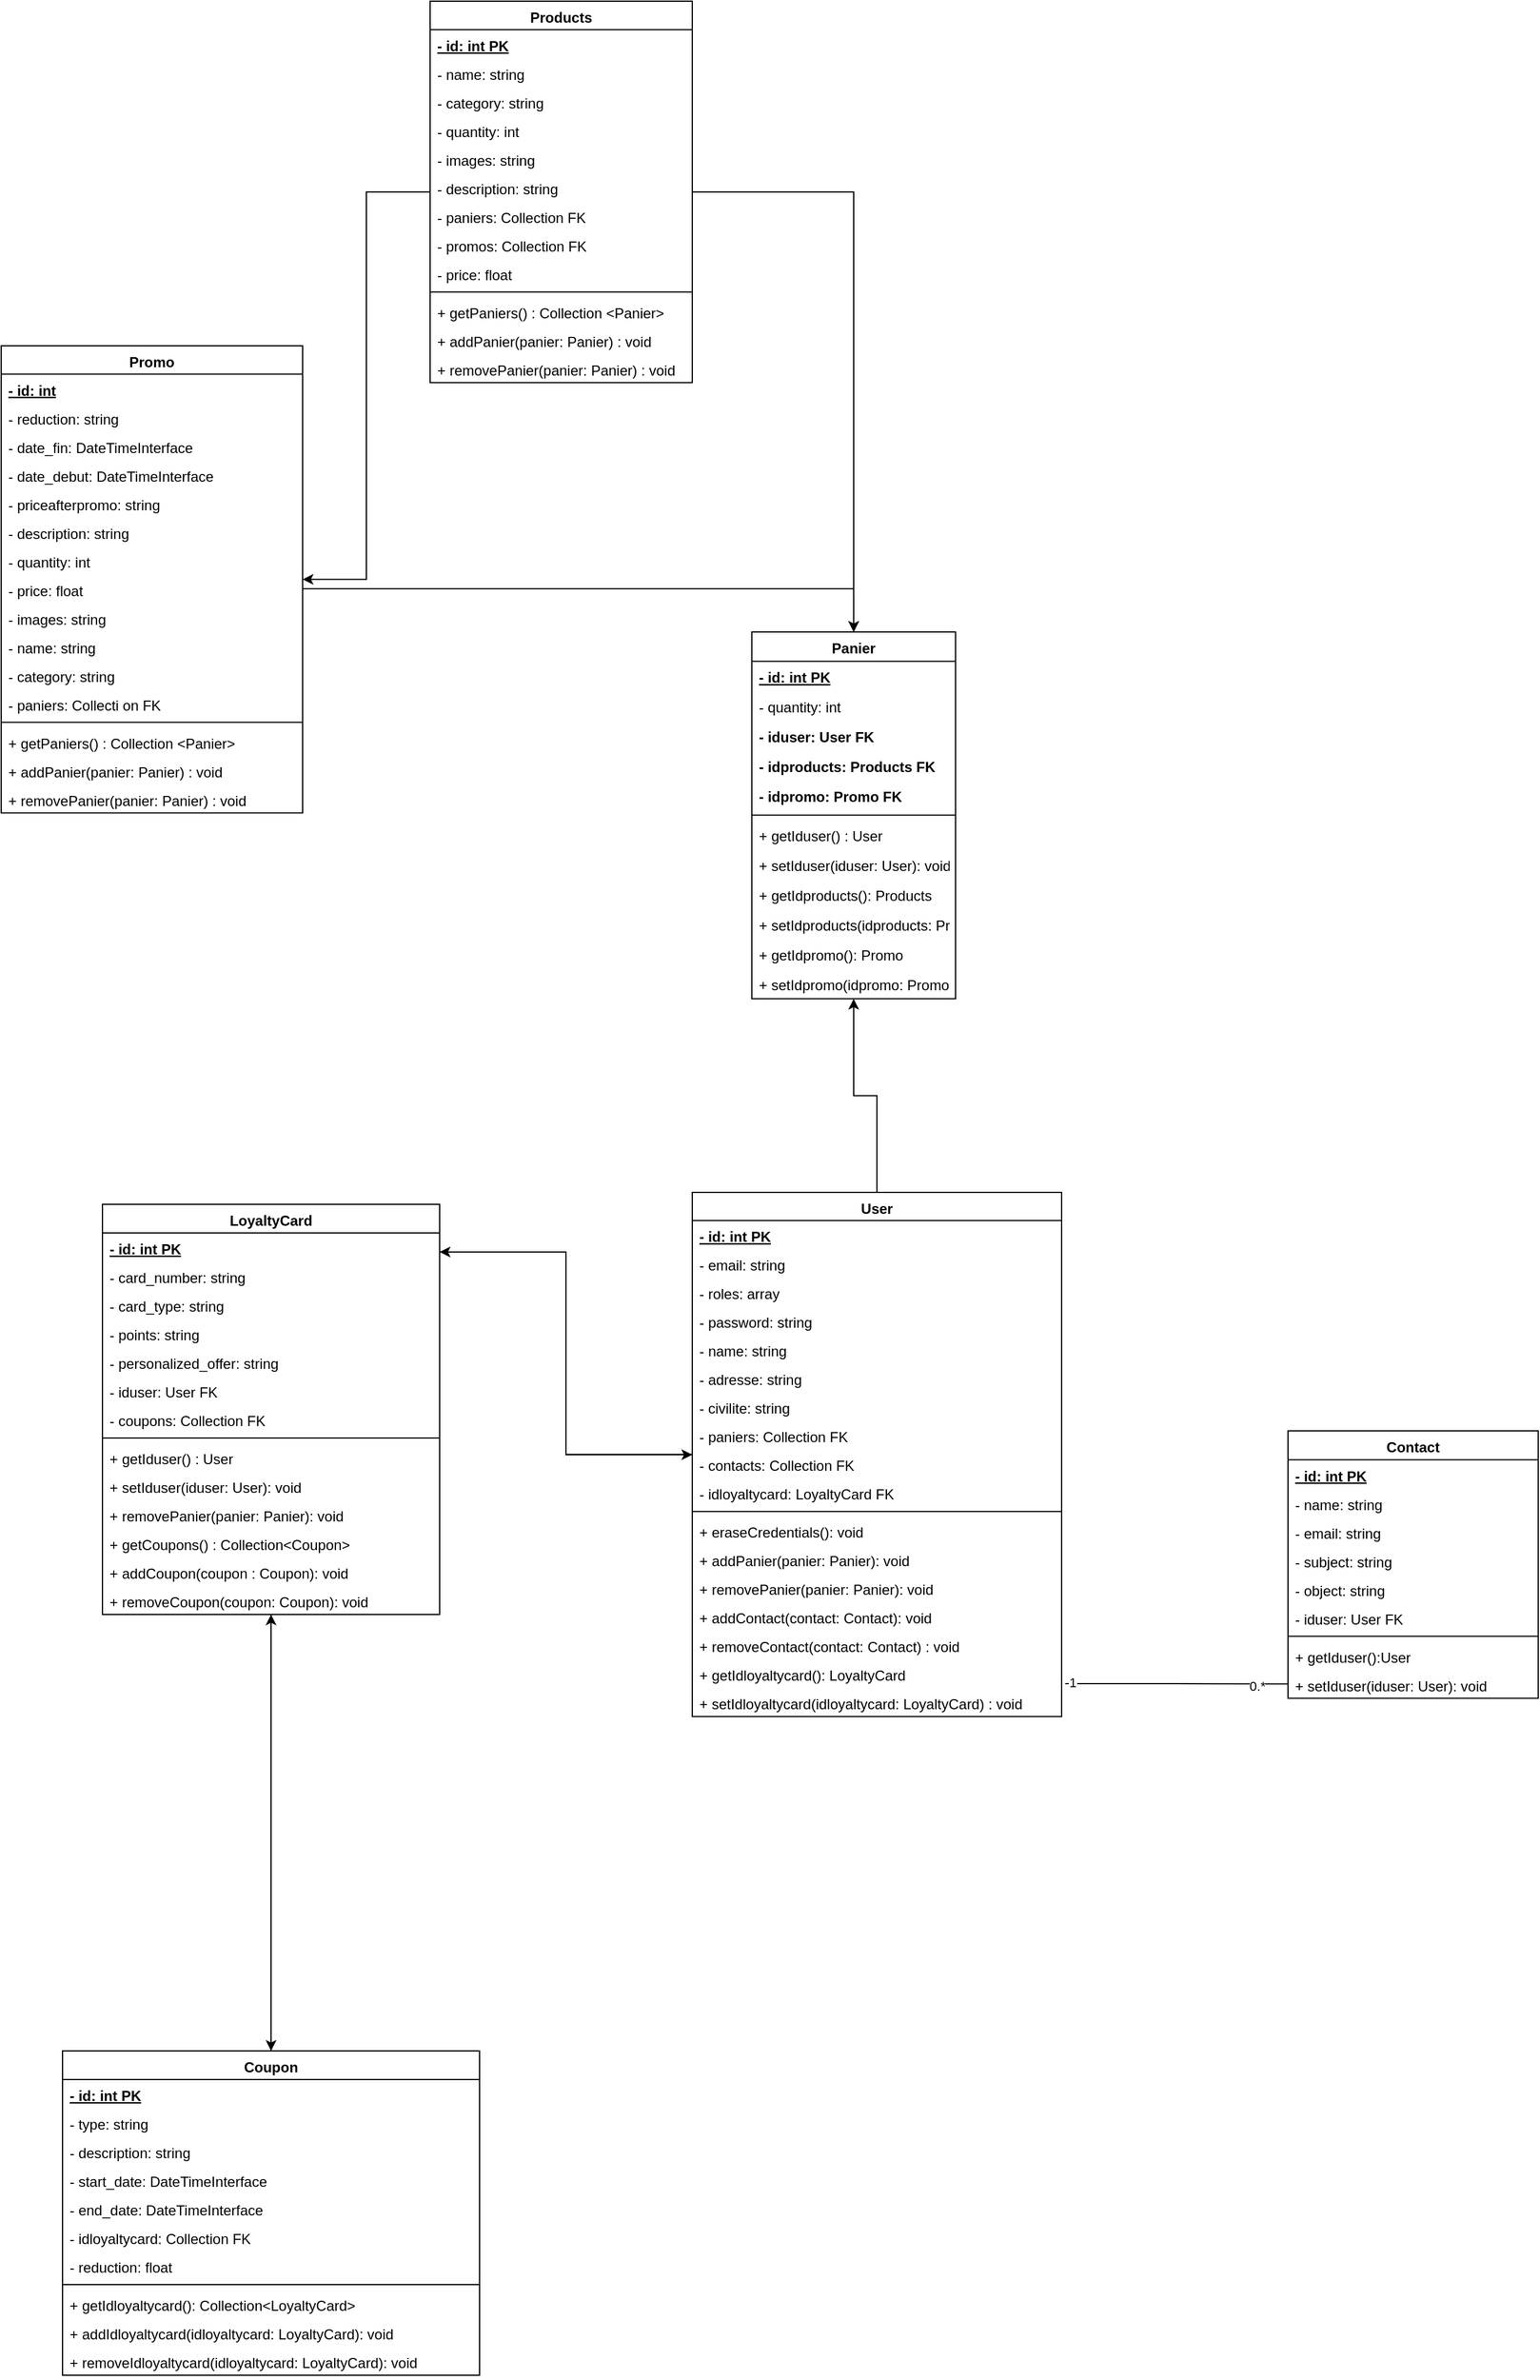 <mxfile version="24.2.5" type="device">
  <diagram name="Page-1" id="Z8orhRkLqQDL-UpB7b5L">
    <mxGraphModel dx="-307" dy="1102" grid="1" gridSize="10" guides="1" tooltips="1" connect="1" arrows="1" fold="1" page="1" pageScale="1" pageWidth="827" pageHeight="1169" math="0" shadow="0">
      <root>
        <mxCell id="0" />
        <mxCell id="1" parent="0" />
        <mxCell id="rzybz_MpaNNf8O2ourKi-467" value="Promo" style="swimlane;fontStyle=1;align=center;verticalAlign=top;childLayout=stackLayout;horizontal=1;startSize=23.75;horizontalStack=0;resizeParent=1;resizeParentMax=0;resizeLast=0;collapsible=0;marginBottom=0;" parent="1" vertex="1">
          <mxGeometry x="1170" y="490" width="253" height="391.75" as="geometry" />
        </mxCell>
        <mxCell id="rzybz_MpaNNf8O2ourKi-468" value="- id: int" style="text;strokeColor=none;fillColor=none;align=left;verticalAlign=top;spacingLeft=4;spacingRight=4;overflow=hidden;rotatable=0;points=[[0,0.5],[1,0.5]];portConstraint=eastwest;fontStyle=5" parent="rzybz_MpaNNf8O2ourKi-467" vertex="1">
          <mxGeometry y="23.75" width="253" height="24" as="geometry" />
        </mxCell>
        <mxCell id="rzybz_MpaNNf8O2ourKi-469" value="- reduction: string" style="text;strokeColor=none;fillColor=none;align=left;verticalAlign=top;spacingLeft=4;spacingRight=4;overflow=hidden;rotatable=0;points=[[0,0.5],[1,0.5]];portConstraint=eastwest;" parent="rzybz_MpaNNf8O2ourKi-467" vertex="1">
          <mxGeometry y="47.75" width="253" height="24" as="geometry" />
        </mxCell>
        <mxCell id="rzybz_MpaNNf8O2ourKi-470" value="- date_fin: DateTimeInterface" style="text;strokeColor=none;fillColor=none;align=left;verticalAlign=top;spacingLeft=4;spacingRight=4;overflow=hidden;rotatable=0;points=[[0,0.5],[1,0.5]];portConstraint=eastwest;" parent="rzybz_MpaNNf8O2ourKi-467" vertex="1">
          <mxGeometry y="71.75" width="253" height="24" as="geometry" />
        </mxCell>
        <mxCell id="rzybz_MpaNNf8O2ourKi-471" value="- date_debut: DateTimeInterface" style="text;strokeColor=none;fillColor=none;align=left;verticalAlign=top;spacingLeft=4;spacingRight=4;overflow=hidden;rotatable=0;points=[[0,0.5],[1,0.5]];portConstraint=eastwest;" parent="rzybz_MpaNNf8O2ourKi-467" vertex="1">
          <mxGeometry y="95.75" width="253" height="24" as="geometry" />
        </mxCell>
        <mxCell id="rzybz_MpaNNf8O2ourKi-472" value="- priceafterpromo: string" style="text;strokeColor=none;fillColor=none;align=left;verticalAlign=top;spacingLeft=4;spacingRight=4;overflow=hidden;rotatable=0;points=[[0,0.5],[1,0.5]];portConstraint=eastwest;" parent="rzybz_MpaNNf8O2ourKi-467" vertex="1">
          <mxGeometry y="119.75" width="253" height="24" as="geometry" />
        </mxCell>
        <mxCell id="rzybz_MpaNNf8O2ourKi-473" value="- description: string" style="text;strokeColor=none;fillColor=none;align=left;verticalAlign=top;spacingLeft=4;spacingRight=4;overflow=hidden;rotatable=0;points=[[0,0.5],[1,0.5]];portConstraint=eastwest;" parent="rzybz_MpaNNf8O2ourKi-467" vertex="1">
          <mxGeometry y="143.75" width="253" height="24" as="geometry" />
        </mxCell>
        <mxCell id="rzybz_MpaNNf8O2ourKi-474" value="- quantity: int" style="text;strokeColor=none;fillColor=none;align=left;verticalAlign=top;spacingLeft=4;spacingRight=4;overflow=hidden;rotatable=0;points=[[0,0.5],[1,0.5]];portConstraint=eastwest;" parent="rzybz_MpaNNf8O2ourKi-467" vertex="1">
          <mxGeometry y="167.75" width="253" height="24" as="geometry" />
        </mxCell>
        <mxCell id="rzybz_MpaNNf8O2ourKi-475" value="- price: float" style="text;strokeColor=none;fillColor=none;align=left;verticalAlign=top;spacingLeft=4;spacingRight=4;overflow=hidden;rotatable=0;points=[[0,0.5],[1,0.5]];portConstraint=eastwest;" parent="rzybz_MpaNNf8O2ourKi-467" vertex="1">
          <mxGeometry y="191.75" width="253" height="24" as="geometry" />
        </mxCell>
        <mxCell id="rzybz_MpaNNf8O2ourKi-476" value="- images: string" style="text;strokeColor=none;fillColor=none;align=left;verticalAlign=top;spacingLeft=4;spacingRight=4;overflow=hidden;rotatable=0;points=[[0,0.5],[1,0.5]];portConstraint=eastwest;" parent="rzybz_MpaNNf8O2ourKi-467" vertex="1">
          <mxGeometry y="215.75" width="253" height="24" as="geometry" />
        </mxCell>
        <mxCell id="rzybz_MpaNNf8O2ourKi-477" value="- name: string" style="text;strokeColor=none;fillColor=none;align=left;verticalAlign=top;spacingLeft=4;spacingRight=4;overflow=hidden;rotatable=0;points=[[0,0.5],[1,0.5]];portConstraint=eastwest;" parent="rzybz_MpaNNf8O2ourKi-467" vertex="1">
          <mxGeometry y="239.75" width="253" height="24" as="geometry" />
        </mxCell>
        <mxCell id="rzybz_MpaNNf8O2ourKi-478" value="- category: string" style="text;strokeColor=none;fillColor=none;align=left;verticalAlign=top;spacingLeft=4;spacingRight=4;overflow=hidden;rotatable=0;points=[[0,0.5],[1,0.5]];portConstraint=eastwest;" parent="rzybz_MpaNNf8O2ourKi-467" vertex="1">
          <mxGeometry y="263.75" width="253" height="24" as="geometry" />
        </mxCell>
        <mxCell id="rzybz_MpaNNf8O2ourKi-479" value="- paniers: Collecti on FK" style="text;strokeColor=none;fillColor=none;align=left;verticalAlign=top;spacingLeft=4;spacingRight=4;overflow=hidden;rotatable=0;points=[[0,0.5],[1,0.5]];portConstraint=eastwest;fontStyle=0" parent="rzybz_MpaNNf8O2ourKi-467" vertex="1">
          <mxGeometry y="287.75" width="253" height="24" as="geometry" />
        </mxCell>
        <mxCell id="rzybz_MpaNNf8O2ourKi-480" style="line;strokeWidth=1;fillColor=none;align=left;verticalAlign=middle;spacingTop=-1;spacingLeft=3;spacingRight=3;rotatable=0;labelPosition=right;points=[];portConstraint=eastwest;strokeColor=inherit;" parent="rzybz_MpaNNf8O2ourKi-467" vertex="1">
          <mxGeometry y="311.75" width="253" height="8" as="geometry" />
        </mxCell>
        <mxCell id="rzybz_MpaNNf8O2ourKi-481" value="+ getPaniers() : Collection &lt;Panier&gt;" style="text;strokeColor=none;fillColor=none;align=left;verticalAlign=top;spacingLeft=4;spacingRight=4;overflow=hidden;rotatable=0;points=[[0,0.5],[1,0.5]];portConstraint=eastwest;" parent="rzybz_MpaNNf8O2ourKi-467" vertex="1">
          <mxGeometry y="319.75" width="253" height="24" as="geometry" />
        </mxCell>
        <mxCell id="rzybz_MpaNNf8O2ourKi-482" value="+ addPanier(panier: Panier) : void" style="text;strokeColor=none;fillColor=none;align=left;verticalAlign=top;spacingLeft=4;spacingRight=4;overflow=hidden;rotatable=0;points=[[0,0.5],[1,0.5]];portConstraint=eastwest;" parent="rzybz_MpaNNf8O2ourKi-467" vertex="1">
          <mxGeometry y="343.75" width="253" height="24" as="geometry" />
        </mxCell>
        <mxCell id="rzybz_MpaNNf8O2ourKi-483" value="+ removePanier(panier: Panier) : void" style="text;strokeColor=none;fillColor=none;align=left;verticalAlign=top;spacingLeft=4;spacingRight=4;overflow=hidden;rotatable=0;points=[[0,0.5],[1,0.5]];portConstraint=eastwest;" parent="rzybz_MpaNNf8O2ourKi-467" vertex="1">
          <mxGeometry y="367.75" width="253" height="24" as="geometry" />
        </mxCell>
        <mxCell id="jGGeypnT6y2oIHWENM0h-1" style="edgeStyle=orthogonalEdgeStyle;rounded=0;orthogonalLoop=1;jettySize=auto;html=1;" edge="1" parent="1" source="rzybz_MpaNNf8O2ourKi-495" target="rzybz_MpaNNf8O2ourKi-467">
          <mxGeometry relative="1" as="geometry" />
        </mxCell>
        <mxCell id="jGGeypnT6y2oIHWENM0h-4" style="edgeStyle=orthogonalEdgeStyle;rounded=0;orthogonalLoop=1;jettySize=auto;html=1;entryX=0.5;entryY=0;entryDx=0;entryDy=0;" edge="1" parent="1" source="rzybz_MpaNNf8O2ourKi-495" target="rzybz_MpaNNf8O2ourKi-519">
          <mxGeometry relative="1" as="geometry" />
        </mxCell>
        <mxCell id="rzybz_MpaNNf8O2ourKi-495" value="Products" style="swimlane;fontStyle=1;align=center;verticalAlign=top;childLayout=stackLayout;horizontal=1;startSize=23.924;horizontalStack=0;resizeParent=1;resizeParentMax=0;resizeLast=0;collapsible=0;marginBottom=0;" parent="1" vertex="1">
          <mxGeometry x="1530" y="201" width="220" height="319.924" as="geometry" />
        </mxCell>
        <mxCell id="rzybz_MpaNNf8O2ourKi-496" value="- id: int PK" style="text;strokeColor=none;fillColor=none;align=left;verticalAlign=top;spacingLeft=4;spacingRight=4;overflow=hidden;rotatable=0;points=[[0,0.5],[1,0.5]];portConstraint=eastwest;fontStyle=5" parent="rzybz_MpaNNf8O2ourKi-495" vertex="1">
          <mxGeometry y="23.924" width="220" height="24" as="geometry" />
        </mxCell>
        <mxCell id="rzybz_MpaNNf8O2ourKi-497" value="- name: string" style="text;strokeColor=none;fillColor=none;align=left;verticalAlign=top;spacingLeft=4;spacingRight=4;overflow=hidden;rotatable=0;points=[[0,0.5],[1,0.5]];portConstraint=eastwest;" parent="rzybz_MpaNNf8O2ourKi-495" vertex="1">
          <mxGeometry y="47.924" width="220" height="24" as="geometry" />
        </mxCell>
        <mxCell id="rzybz_MpaNNf8O2ourKi-498" value="- category: string" style="text;strokeColor=none;fillColor=none;align=left;verticalAlign=top;spacingLeft=4;spacingRight=4;overflow=hidden;rotatable=0;points=[[0,0.5],[1,0.5]];portConstraint=eastwest;" parent="rzybz_MpaNNf8O2ourKi-495" vertex="1">
          <mxGeometry y="71.924" width="220" height="24" as="geometry" />
        </mxCell>
        <mxCell id="rzybz_MpaNNf8O2ourKi-499" value="- quantity: int" style="text;strokeColor=none;fillColor=none;align=left;verticalAlign=top;spacingLeft=4;spacingRight=4;overflow=hidden;rotatable=0;points=[[0,0.5],[1,0.5]];portConstraint=eastwest;" parent="rzybz_MpaNNf8O2ourKi-495" vertex="1">
          <mxGeometry y="95.924" width="220" height="24" as="geometry" />
        </mxCell>
        <mxCell id="rzybz_MpaNNf8O2ourKi-500" value="- images: string" style="text;strokeColor=none;fillColor=none;align=left;verticalAlign=top;spacingLeft=4;spacingRight=4;overflow=hidden;rotatable=0;points=[[0,0.5],[1,0.5]];portConstraint=eastwest;" parent="rzybz_MpaNNf8O2ourKi-495" vertex="1">
          <mxGeometry y="119.924" width="220" height="24" as="geometry" />
        </mxCell>
        <mxCell id="rzybz_MpaNNf8O2ourKi-501" value="- description: string" style="text;strokeColor=none;fillColor=none;align=left;verticalAlign=top;spacingLeft=4;spacingRight=4;overflow=hidden;rotatable=0;points=[[0,0.5],[1,0.5]];portConstraint=eastwest;" parent="rzybz_MpaNNf8O2ourKi-495" vertex="1">
          <mxGeometry y="143.924" width="220" height="24" as="geometry" />
        </mxCell>
        <mxCell id="rzybz_MpaNNf8O2ourKi-502" value="- paniers: Collection FK" style="text;strokeColor=none;fillColor=none;align=left;verticalAlign=top;spacingLeft=4;spacingRight=4;overflow=hidden;rotatable=0;points=[[0,0.5],[1,0.5]];portConstraint=eastwest;" parent="rzybz_MpaNNf8O2ourKi-495" vertex="1">
          <mxGeometry y="167.924" width="220" height="24" as="geometry" />
        </mxCell>
        <mxCell id="rzybz_MpaNNf8O2ourKi-503" value="- promos: Collection FK" style="text;strokeColor=none;fillColor=none;align=left;verticalAlign=top;spacingLeft=4;spacingRight=4;overflow=hidden;rotatable=0;points=[[0,0.5],[1,0.5]];portConstraint=eastwest;" parent="rzybz_MpaNNf8O2ourKi-495" vertex="1">
          <mxGeometry y="191.924" width="220" height="24" as="geometry" />
        </mxCell>
        <mxCell id="rzybz_MpaNNf8O2ourKi-504" value="- price: float" style="text;strokeColor=none;fillColor=none;align=left;verticalAlign=top;spacingLeft=4;spacingRight=4;overflow=hidden;rotatable=0;points=[[0,0.5],[1,0.5]];portConstraint=eastwest;" parent="rzybz_MpaNNf8O2ourKi-495" vertex="1">
          <mxGeometry y="215.924" width="220" height="24" as="geometry" />
        </mxCell>
        <mxCell id="rzybz_MpaNNf8O2ourKi-505" style="line;strokeWidth=1;fillColor=none;align=left;verticalAlign=middle;spacingTop=-1;spacingLeft=3;spacingRight=3;rotatable=0;labelPosition=right;points=[];portConstraint=eastwest;strokeColor=inherit;" parent="rzybz_MpaNNf8O2ourKi-495" vertex="1">
          <mxGeometry y="239.924" width="220" height="8" as="geometry" />
        </mxCell>
        <mxCell id="rzybz_MpaNNf8O2ourKi-515" value="+ getPaniers() : Collection &lt;Panier&gt;" style="text;strokeColor=none;fillColor=none;align=left;verticalAlign=top;spacingLeft=4;spacingRight=4;overflow=hidden;rotatable=0;points=[[0,0.5],[1,0.5]];portConstraint=eastwest;" parent="rzybz_MpaNNf8O2ourKi-495" vertex="1">
          <mxGeometry y="247.924" width="220" height="24" as="geometry" />
        </mxCell>
        <mxCell id="rzybz_MpaNNf8O2ourKi-516" value="+ addPanier(panier: Panier) : void" style="text;strokeColor=none;fillColor=none;align=left;verticalAlign=top;spacingLeft=4;spacingRight=4;overflow=hidden;rotatable=0;points=[[0,0.5],[1,0.5]];portConstraint=eastwest;" parent="rzybz_MpaNNf8O2ourKi-495" vertex="1">
          <mxGeometry y="271.924" width="220" height="24" as="geometry" />
        </mxCell>
        <mxCell id="rzybz_MpaNNf8O2ourKi-517" value="+ removePanier(panier: Panier) : void" style="text;strokeColor=none;fillColor=none;align=left;verticalAlign=top;spacingLeft=4;spacingRight=4;overflow=hidden;rotatable=0;points=[[0,0.5],[1,0.5]];portConstraint=eastwest;" parent="rzybz_MpaNNf8O2ourKi-495" vertex="1">
          <mxGeometry y="295.924" width="220" height="24" as="geometry" />
        </mxCell>
        <mxCell id="rzybz_MpaNNf8O2ourKi-519" value="Panier" style="swimlane;fontStyle=1;align=center;verticalAlign=top;childLayout=stackLayout;horizontal=1;startSize=24.679;horizontalStack=0;resizeParent=1;resizeParentMax=0;resizeLast=0;collapsible=0;marginBottom=0;" parent="1" vertex="1">
          <mxGeometry x="1800" y="730" width="171" height="307.679" as="geometry" />
        </mxCell>
        <mxCell id="rzybz_MpaNNf8O2ourKi-520" value="- id: int PK" style="text;strokeColor=none;fillColor=none;align=left;verticalAlign=top;spacingLeft=4;spacingRight=4;overflow=hidden;rotatable=0;points=[[0,0.5],[1,0.5]];portConstraint=eastwest;fontStyle=5" parent="rzybz_MpaNNf8O2ourKi-519" vertex="1">
          <mxGeometry y="24.679" width="171" height="25" as="geometry" />
        </mxCell>
        <mxCell id="rzybz_MpaNNf8O2ourKi-521" value="- quantity: int" style="text;strokeColor=none;fillColor=none;align=left;verticalAlign=top;spacingLeft=4;spacingRight=4;overflow=hidden;rotatable=0;points=[[0,0.5],[1,0.5]];portConstraint=eastwest;" parent="rzybz_MpaNNf8O2ourKi-519" vertex="1">
          <mxGeometry y="49.679" width="171" height="25" as="geometry" />
        </mxCell>
        <mxCell id="rzybz_MpaNNf8O2ourKi-522" value="- iduser: User FK" style="text;strokeColor=none;fillColor=none;align=left;verticalAlign=top;spacingLeft=4;spacingRight=4;overflow=hidden;rotatable=0;points=[[0,0.5],[1,0.5]];portConstraint=eastwest;fontStyle=1" parent="rzybz_MpaNNf8O2ourKi-519" vertex="1">
          <mxGeometry y="74.679" width="171" height="25" as="geometry" />
        </mxCell>
        <mxCell id="rzybz_MpaNNf8O2ourKi-523" value="- idproducts: Products FK" style="text;strokeColor=none;fillColor=none;align=left;verticalAlign=top;spacingLeft=4;spacingRight=4;overflow=hidden;rotatable=0;points=[[0,0.5],[1,0.5]];portConstraint=eastwest;fontStyle=1" parent="rzybz_MpaNNf8O2ourKi-519" vertex="1">
          <mxGeometry y="99.679" width="171" height="25" as="geometry" />
        </mxCell>
        <mxCell id="rzybz_MpaNNf8O2ourKi-524" value="- idpromo: Promo FK" style="text;strokeColor=none;fillColor=none;align=left;verticalAlign=top;spacingLeft=4;spacingRight=4;overflow=hidden;rotatable=0;points=[[0,0.5],[1,0.5]];portConstraint=eastwest;fontStyle=1" parent="rzybz_MpaNNf8O2ourKi-519" vertex="1">
          <mxGeometry y="124.679" width="171" height="25" as="geometry" />
        </mxCell>
        <mxCell id="rzybz_MpaNNf8O2ourKi-525" style="line;strokeWidth=1;fillColor=none;align=left;verticalAlign=middle;spacingTop=-1;spacingLeft=3;spacingRight=3;rotatable=0;labelPosition=right;points=[];portConstraint=eastwest;strokeColor=inherit;" parent="rzybz_MpaNNf8O2ourKi-519" vertex="1">
          <mxGeometry y="149.679" width="171" height="8" as="geometry" />
        </mxCell>
        <mxCell id="rzybz_MpaNNf8O2ourKi-526" value="+ getIduser() : User" style="text;strokeColor=none;fillColor=none;align=left;verticalAlign=top;spacingLeft=4;spacingRight=4;overflow=hidden;rotatable=0;points=[[0,0.5],[1,0.5]];portConstraint=eastwest;" parent="rzybz_MpaNNf8O2ourKi-519" vertex="1">
          <mxGeometry y="157.679" width="171" height="25" as="geometry" />
        </mxCell>
        <mxCell id="rzybz_MpaNNf8O2ourKi-527" value="+ setIduser(iduser: User): void" style="text;strokeColor=none;fillColor=none;align=left;verticalAlign=top;spacingLeft=4;spacingRight=4;overflow=hidden;rotatable=0;points=[[0,0.5],[1,0.5]];portConstraint=eastwest;" parent="rzybz_MpaNNf8O2ourKi-519" vertex="1">
          <mxGeometry y="182.679" width="171" height="25" as="geometry" />
        </mxCell>
        <mxCell id="rzybz_MpaNNf8O2ourKi-528" value="+ getIdproducts(): Products" style="text;strokeColor=none;fillColor=none;align=left;verticalAlign=top;spacingLeft=4;spacingRight=4;overflow=hidden;rotatable=0;points=[[0,0.5],[1,0.5]];portConstraint=eastwest;" parent="rzybz_MpaNNf8O2ourKi-519" vertex="1">
          <mxGeometry y="207.679" width="171" height="25" as="geometry" />
        </mxCell>
        <mxCell id="rzybz_MpaNNf8O2ourKi-529" value="+ setIdproducts(idproducts: Products): void" style="text;strokeColor=none;fillColor=none;align=left;verticalAlign=top;spacingLeft=4;spacingRight=4;overflow=hidden;rotatable=0;points=[[0,0.5],[1,0.5]];portConstraint=eastwest;" parent="rzybz_MpaNNf8O2ourKi-519" vertex="1">
          <mxGeometry y="232.679" width="171" height="25" as="geometry" />
        </mxCell>
        <mxCell id="rzybz_MpaNNf8O2ourKi-530" value="+ getIdpromo(): Promo" style="text;strokeColor=none;fillColor=none;align=left;verticalAlign=top;spacingLeft=4;spacingRight=4;overflow=hidden;rotatable=0;points=[[0,0.5],[1,0.5]];portConstraint=eastwest;" parent="rzybz_MpaNNf8O2ourKi-519" vertex="1">
          <mxGeometry y="257.679" width="171" height="25" as="geometry" />
        </mxCell>
        <mxCell id="rzybz_MpaNNf8O2ourKi-531" value="+ setIdpromo(idpromo: Promo): void" style="text;strokeColor=none;fillColor=none;align=left;verticalAlign=top;spacingLeft=4;spacingRight=4;overflow=hidden;rotatable=0;points=[[0,0.5],[1,0.5]];portConstraint=eastwest;" parent="rzybz_MpaNNf8O2ourKi-519" vertex="1">
          <mxGeometry y="282.679" width="171" height="25" as="geometry" />
        </mxCell>
        <mxCell id="rzybz_MpaNNf8O2ourKi-1507" style="edgeStyle=orthogonalEdgeStyle;rounded=0;orthogonalLoop=1;jettySize=auto;html=1;exitX=1.01;exitY=0.851;exitDx=0;exitDy=0;exitPerimeter=0;endArrow=none;endFill=0;" parent="1" source="rzybz_MpaNNf8O2ourKi-551" target="rzybz_MpaNNf8O2ourKi-623" edge="1">
          <mxGeometry relative="1" as="geometry" />
        </mxCell>
        <mxCell id="rzybz_MpaNNf8O2ourKi-1513" value="0.*" style="edgeLabel;html=1;align=center;verticalAlign=middle;resizable=0;points=[];" parent="rzybz_MpaNNf8O2ourKi-1507" vertex="1" connectable="0">
          <mxGeometry x="0.918" y="-1" relative="1" as="geometry">
            <mxPoint x="-19" as="offset" />
          </mxGeometry>
        </mxCell>
        <mxCell id="rzybz_MpaNNf8O2ourKi-1514" value="&lt;div&gt;1&lt;/div&gt;" style="edgeLabel;html=1;align=center;verticalAlign=middle;resizable=0;points=[];" parent="rzybz_MpaNNf8O2ourKi-1507" vertex="1" connectable="0">
          <mxGeometry x="-0.934" y="1" relative="1" as="geometry">
            <mxPoint as="offset" />
          </mxGeometry>
        </mxCell>
        <mxCell id="jGGeypnT6y2oIHWENM0h-5" style="edgeStyle=orthogonalEdgeStyle;rounded=0;orthogonalLoop=1;jettySize=auto;html=1;" edge="1" parent="1" source="rzybz_MpaNNf8O2ourKi-534" target="rzybz_MpaNNf8O2ourKi-519">
          <mxGeometry relative="1" as="geometry" />
        </mxCell>
        <mxCell id="jGGeypnT6y2oIHWENM0h-9" style="edgeStyle=orthogonalEdgeStyle;rounded=0;orthogonalLoop=1;jettySize=auto;html=1;" edge="1" parent="1" source="rzybz_MpaNNf8O2ourKi-534" target="rzybz_MpaNNf8O2ourKi-568">
          <mxGeometry relative="1" as="geometry">
            <Array as="points">
              <mxPoint x="1644" y="1420" />
              <mxPoint x="1644" y="1250" />
            </Array>
          </mxGeometry>
        </mxCell>
        <mxCell id="rzybz_MpaNNf8O2ourKi-534" value="User" style="swimlane;fontStyle=1;align=center;verticalAlign=top;childLayout=stackLayout;horizontal=1;startSize=23.568;horizontalStack=0;resizeParent=1;resizeParentMax=0;resizeLast=0;collapsible=0;marginBottom=0;" parent="1" vertex="1">
          <mxGeometry x="1750" y="1200" width="310" height="439.568" as="geometry" />
        </mxCell>
        <mxCell id="rzybz_MpaNNf8O2ourKi-535" value="- id: int PK" style="text;strokeColor=none;fillColor=none;align=left;verticalAlign=top;spacingLeft=4;spacingRight=4;overflow=hidden;rotatable=0;points=[[0,0.5],[1,0.5]];portConstraint=eastwest;fontStyle=5" parent="rzybz_MpaNNf8O2ourKi-534" vertex="1">
          <mxGeometry y="23.568" width="310" height="24" as="geometry" />
        </mxCell>
        <mxCell id="rzybz_MpaNNf8O2ourKi-536" value="- email: string" style="text;strokeColor=none;fillColor=none;align=left;verticalAlign=top;spacingLeft=4;spacingRight=4;overflow=hidden;rotatable=0;points=[[0,0.5],[1,0.5]];portConstraint=eastwest;" parent="rzybz_MpaNNf8O2ourKi-534" vertex="1">
          <mxGeometry y="47.568" width="310" height="24" as="geometry" />
        </mxCell>
        <mxCell id="rzybz_MpaNNf8O2ourKi-537" value="- roles: array" style="text;strokeColor=none;fillColor=none;align=left;verticalAlign=top;spacingLeft=4;spacingRight=4;overflow=hidden;rotatable=0;points=[[0,0.5],[1,0.5]];portConstraint=eastwest;" parent="rzybz_MpaNNf8O2ourKi-534" vertex="1">
          <mxGeometry y="71.568" width="310" height="24" as="geometry" />
        </mxCell>
        <mxCell id="rzybz_MpaNNf8O2ourKi-538" value="- password: string" style="text;strokeColor=none;fillColor=none;align=left;verticalAlign=top;spacingLeft=4;spacingRight=4;overflow=hidden;rotatable=0;points=[[0,0.5],[1,0.5]];portConstraint=eastwest;" parent="rzybz_MpaNNf8O2ourKi-534" vertex="1">
          <mxGeometry y="95.568" width="310" height="24" as="geometry" />
        </mxCell>
        <mxCell id="rzybz_MpaNNf8O2ourKi-539" value="- name: string" style="text;strokeColor=none;fillColor=none;align=left;verticalAlign=top;spacingLeft=4;spacingRight=4;overflow=hidden;rotatable=0;points=[[0,0.5],[1,0.5]];portConstraint=eastwest;" parent="rzybz_MpaNNf8O2ourKi-534" vertex="1">
          <mxGeometry y="119.568" width="310" height="24" as="geometry" />
        </mxCell>
        <mxCell id="rzybz_MpaNNf8O2ourKi-540" value="- adresse: string" style="text;strokeColor=none;fillColor=none;align=left;verticalAlign=top;spacingLeft=4;spacingRight=4;overflow=hidden;rotatable=0;points=[[0,0.5],[1,0.5]];portConstraint=eastwest;" parent="rzybz_MpaNNf8O2ourKi-534" vertex="1">
          <mxGeometry y="143.568" width="310" height="24" as="geometry" />
        </mxCell>
        <mxCell id="rzybz_MpaNNf8O2ourKi-541" value="- civilite: string" style="text;strokeColor=none;fillColor=none;align=left;verticalAlign=top;spacingLeft=4;spacingRight=4;overflow=hidden;rotatable=0;points=[[0,0.5],[1,0.5]];portConstraint=eastwest;" parent="rzybz_MpaNNf8O2ourKi-534" vertex="1">
          <mxGeometry y="167.568" width="310" height="24" as="geometry" />
        </mxCell>
        <mxCell id="rzybz_MpaNNf8O2ourKi-542" value="- paniers: Collection FK" style="text;strokeColor=none;fillColor=none;align=left;verticalAlign=top;spacingLeft=4;spacingRight=4;overflow=hidden;rotatable=0;points=[[0,0.5],[1,0.5]];portConstraint=eastwest;" parent="rzybz_MpaNNf8O2ourKi-534" vertex="1">
          <mxGeometry y="191.568" width="310" height="24" as="geometry" />
        </mxCell>
        <mxCell id="rzybz_MpaNNf8O2ourKi-543" value="- contacts: Collection FK" style="text;strokeColor=none;fillColor=none;align=left;verticalAlign=top;spacingLeft=4;spacingRight=4;overflow=hidden;rotatable=0;points=[[0,0.5],[1,0.5]];portConstraint=eastwest;" parent="rzybz_MpaNNf8O2ourKi-534" vertex="1">
          <mxGeometry y="215.568" width="310" height="24" as="geometry" />
        </mxCell>
        <mxCell id="rzybz_MpaNNf8O2ourKi-544" value="- idloyaltycard: LoyaltyCard FK" style="text;strokeColor=none;fillColor=none;align=left;verticalAlign=top;spacingLeft=4;spacingRight=4;overflow=hidden;rotatable=0;points=[[0,0.5],[1,0.5]];portConstraint=eastwest;" parent="rzybz_MpaNNf8O2ourKi-534" vertex="1">
          <mxGeometry y="239.568" width="310" height="24" as="geometry" />
        </mxCell>
        <mxCell id="rzybz_MpaNNf8O2ourKi-545" style="line;strokeWidth=1;fillColor=none;align=left;verticalAlign=middle;spacingTop=-1;spacingLeft=3;spacingRight=3;rotatable=0;labelPosition=right;points=[];portConstraint=eastwest;strokeColor=inherit;" parent="rzybz_MpaNNf8O2ourKi-534" vertex="1">
          <mxGeometry y="263.568" width="310" height="8" as="geometry" />
        </mxCell>
        <mxCell id="rzybz_MpaNNf8O2ourKi-546" value="+ eraseCredentials(): void" style="text;strokeColor=none;fillColor=none;align=left;verticalAlign=top;spacingLeft=4;spacingRight=4;overflow=hidden;rotatable=0;points=[[0,0.5],[1,0.5]];portConstraint=eastwest;" parent="rzybz_MpaNNf8O2ourKi-534" vertex="1">
          <mxGeometry y="271.568" width="310" height="24" as="geometry" />
        </mxCell>
        <mxCell id="rzybz_MpaNNf8O2ourKi-547" value="+ addPanier(panier: Panier): void" style="text;strokeColor=none;fillColor=none;align=left;verticalAlign=top;spacingLeft=4;spacingRight=4;overflow=hidden;rotatable=0;points=[[0,0.5],[1,0.5]];portConstraint=eastwest;" parent="rzybz_MpaNNf8O2ourKi-534" vertex="1">
          <mxGeometry y="295.568" width="310" height="24" as="geometry" />
        </mxCell>
        <mxCell id="rzybz_MpaNNf8O2ourKi-548" value="+ removePanier(panier: Panier): void" style="text;strokeColor=none;fillColor=none;align=left;verticalAlign=top;spacingLeft=4;spacingRight=4;overflow=hidden;rotatable=0;points=[[0,0.5],[1,0.5]];portConstraint=eastwest;" parent="rzybz_MpaNNf8O2ourKi-534" vertex="1">
          <mxGeometry y="319.568" width="310" height="24" as="geometry" />
        </mxCell>
        <mxCell id="rzybz_MpaNNf8O2ourKi-549" value="+ addContact(contact: Contact): void" style="text;strokeColor=none;fillColor=none;align=left;verticalAlign=top;spacingLeft=4;spacingRight=4;overflow=hidden;rotatable=0;points=[[0,0.5],[1,0.5]];portConstraint=eastwest;" parent="rzybz_MpaNNf8O2ourKi-534" vertex="1">
          <mxGeometry y="343.568" width="310" height="24" as="geometry" />
        </mxCell>
        <mxCell id="rzybz_MpaNNf8O2ourKi-550" value="+ removeContact(contact: Contact) : void" style="text;strokeColor=none;fillColor=none;align=left;verticalAlign=top;spacingLeft=4;spacingRight=4;overflow=hidden;rotatable=0;points=[[0,0.5],[1,0.5]];portConstraint=eastwest;" parent="rzybz_MpaNNf8O2ourKi-534" vertex="1">
          <mxGeometry y="367.568" width="310" height="24" as="geometry" />
        </mxCell>
        <mxCell id="rzybz_MpaNNf8O2ourKi-551" value="+ getIdloyaltycard(): LoyaltyCard" style="text;strokeColor=none;fillColor=none;align=left;verticalAlign=top;spacingLeft=4;spacingRight=4;overflow=hidden;rotatable=0;points=[[0,0.5],[1,0.5]];portConstraint=eastwest;" parent="rzybz_MpaNNf8O2ourKi-534" vertex="1">
          <mxGeometry y="391.568" width="310" height="24" as="geometry" />
        </mxCell>
        <mxCell id="rzybz_MpaNNf8O2ourKi-552" value="+ setIdloyaltycard(idloyaltycard: LoyaltyCard) : void" style="text;strokeColor=none;fillColor=none;align=left;verticalAlign=top;spacingLeft=4;spacingRight=4;overflow=hidden;rotatable=0;points=[[0,0.5],[1,0.5]];portConstraint=eastwest;" parent="rzybz_MpaNNf8O2ourKi-534" vertex="1">
          <mxGeometry y="415.568" width="310" height="24" as="geometry" />
        </mxCell>
        <mxCell id="jGGeypnT6y2oIHWENM0h-10" style="edgeStyle=orthogonalEdgeStyle;rounded=0;orthogonalLoop=1;jettySize=auto;html=1;entryX=0.5;entryY=0;entryDx=0;entryDy=0;" edge="1" parent="1" source="rzybz_MpaNNf8O2ourKi-568" target="rzybz_MpaNNf8O2ourKi-591">
          <mxGeometry relative="1" as="geometry" />
        </mxCell>
        <mxCell id="rzybz_MpaNNf8O2ourKi-568" value="LoyaltyCard" style="swimlane;fontStyle=1;align=center;verticalAlign=top;childLayout=stackLayout;horizontal=1;startSize=23.977;horizontalStack=0;resizeParent=1;resizeParentMax=0;resizeLast=0;collapsible=0;marginBottom=0;" parent="1" vertex="1">
          <mxGeometry x="1255" y="1210" width="283" height="343.977" as="geometry" />
        </mxCell>
        <mxCell id="rzybz_MpaNNf8O2ourKi-569" value="- id: int PK" style="text;strokeColor=none;fillColor=none;align=left;verticalAlign=top;spacingLeft=4;spacingRight=4;overflow=hidden;rotatable=0;points=[[0,0.5],[1,0.5]];portConstraint=eastwest;fontStyle=5" parent="rzybz_MpaNNf8O2ourKi-568" vertex="1">
          <mxGeometry y="23.977" width="283" height="24" as="geometry" />
        </mxCell>
        <mxCell id="rzybz_MpaNNf8O2ourKi-570" value="- card_number: string" style="text;strokeColor=none;fillColor=none;align=left;verticalAlign=top;spacingLeft=4;spacingRight=4;overflow=hidden;rotatable=0;points=[[0,0.5],[1,0.5]];portConstraint=eastwest;" parent="rzybz_MpaNNf8O2ourKi-568" vertex="1">
          <mxGeometry y="47.977" width="283" height="24" as="geometry" />
        </mxCell>
        <mxCell id="rzybz_MpaNNf8O2ourKi-571" value="- card_type: string" style="text;strokeColor=none;fillColor=none;align=left;verticalAlign=top;spacingLeft=4;spacingRight=4;overflow=hidden;rotatable=0;points=[[0,0.5],[1,0.5]];portConstraint=eastwest;" parent="rzybz_MpaNNf8O2ourKi-568" vertex="1">
          <mxGeometry y="71.977" width="283" height="24" as="geometry" />
        </mxCell>
        <mxCell id="rzybz_MpaNNf8O2ourKi-572" value="- points: string" style="text;strokeColor=none;fillColor=none;align=left;verticalAlign=top;spacingLeft=4;spacingRight=4;overflow=hidden;rotatable=0;points=[[0,0.5],[1,0.5]];portConstraint=eastwest;" parent="rzybz_MpaNNf8O2ourKi-568" vertex="1">
          <mxGeometry y="95.977" width="283" height="24" as="geometry" />
        </mxCell>
        <mxCell id="rzybz_MpaNNf8O2ourKi-573" value="- personalized_offer: string" style="text;strokeColor=none;fillColor=none;align=left;verticalAlign=top;spacingLeft=4;spacingRight=4;overflow=hidden;rotatable=0;points=[[0,0.5],[1,0.5]];portConstraint=eastwest;" parent="rzybz_MpaNNf8O2ourKi-568" vertex="1">
          <mxGeometry y="119.977" width="283" height="24" as="geometry" />
        </mxCell>
        <mxCell id="rzybz_MpaNNf8O2ourKi-574" value="- iduser: User FK" style="text;strokeColor=none;fillColor=none;align=left;verticalAlign=top;spacingLeft=4;spacingRight=4;overflow=hidden;rotatable=0;points=[[0,0.5],[1,0.5]];portConstraint=eastwest;" parent="rzybz_MpaNNf8O2ourKi-568" vertex="1">
          <mxGeometry y="143.977" width="283" height="24" as="geometry" />
        </mxCell>
        <mxCell id="rzybz_MpaNNf8O2ourKi-575" value="- coupons: Collection FK" style="text;strokeColor=none;fillColor=none;align=left;verticalAlign=top;spacingLeft=4;spacingRight=4;overflow=hidden;rotatable=0;points=[[0,0.5],[1,0.5]];portConstraint=eastwest;" parent="rzybz_MpaNNf8O2ourKi-568" vertex="1">
          <mxGeometry y="167.977" width="283" height="24" as="geometry" />
        </mxCell>
        <mxCell id="rzybz_MpaNNf8O2ourKi-576" style="line;strokeWidth=1;fillColor=none;align=left;verticalAlign=middle;spacingTop=-1;spacingLeft=3;spacingRight=3;rotatable=0;labelPosition=right;points=[];portConstraint=eastwest;strokeColor=inherit;" parent="rzybz_MpaNNf8O2ourKi-568" vertex="1">
          <mxGeometry y="191.977" width="283" height="8" as="geometry" />
        </mxCell>
        <mxCell id="rzybz_MpaNNf8O2ourKi-588" value="+ getIduser() : User" style="text;strokeColor=none;fillColor=none;align=left;verticalAlign=top;spacingLeft=4;spacingRight=4;overflow=hidden;rotatable=0;points=[[0,0.5],[1,0.5]];portConstraint=eastwest;" parent="rzybz_MpaNNf8O2ourKi-568" vertex="1">
          <mxGeometry y="199.977" width="283" height="24" as="geometry" />
        </mxCell>
        <mxCell id="rzybz_MpaNNf8O2ourKi-589" value="+ setIduser(iduser: User): void" style="text;strokeColor=none;fillColor=none;align=left;verticalAlign=top;spacingLeft=4;spacingRight=4;overflow=hidden;rotatable=0;points=[[0,0.5],[1,0.5]];portConstraint=eastwest;" parent="rzybz_MpaNNf8O2ourKi-568" vertex="1">
          <mxGeometry y="223.977" width="283" height="24" as="geometry" />
        </mxCell>
        <mxCell id="rzybz_MpaNNf8O2ourKi-590" value="+ removePanier(panier: Panier): void" style="text;strokeColor=none;fillColor=none;align=left;verticalAlign=top;spacingLeft=4;spacingRight=4;overflow=hidden;rotatable=0;points=[[0,0.5],[1,0.5]];portConstraint=eastwest;" parent="rzybz_MpaNNf8O2ourKi-568" vertex="1">
          <mxGeometry y="247.977" width="283" height="24" as="geometry" />
        </mxCell>
        <mxCell id="rzybz_MpaNNf8O2ourKi-1887" value="+ getCoupons() : Collection&lt;Coupon&gt;" style="text;strokeColor=none;fillColor=none;align=left;verticalAlign=top;spacingLeft=4;spacingRight=4;overflow=hidden;rotatable=0;points=[[0,0.5],[1,0.5]];portConstraint=eastwest;" parent="rzybz_MpaNNf8O2ourKi-568" vertex="1">
          <mxGeometry y="271.977" width="283" height="24" as="geometry" />
        </mxCell>
        <mxCell id="rzybz_MpaNNf8O2ourKi-1888" value="+ addCoupon(coupon : Coupon): void" style="text;strokeColor=none;fillColor=none;align=left;verticalAlign=top;spacingLeft=4;spacingRight=4;overflow=hidden;rotatable=0;points=[[0,0.5],[1,0.5]];portConstraint=eastwest;" parent="rzybz_MpaNNf8O2ourKi-568" vertex="1">
          <mxGeometry y="295.977" width="283" height="24" as="geometry" />
        </mxCell>
        <mxCell id="rzybz_MpaNNf8O2ourKi-1889" value="+ removeCoupon(coupon: Coupon): void" style="text;strokeColor=none;fillColor=none;align=left;verticalAlign=top;spacingLeft=4;spacingRight=4;overflow=hidden;rotatable=0;points=[[0,0.5],[1,0.5]];portConstraint=eastwest;" parent="rzybz_MpaNNf8O2ourKi-568" vertex="1">
          <mxGeometry y="319.977" width="283" height="24" as="geometry" />
        </mxCell>
        <mxCell id="jGGeypnT6y2oIHWENM0h-12" style="edgeStyle=orthogonalEdgeStyle;rounded=0;orthogonalLoop=1;jettySize=auto;html=1;" edge="1" parent="1" source="rzybz_MpaNNf8O2ourKi-591" target="rzybz_MpaNNf8O2ourKi-568">
          <mxGeometry relative="1" as="geometry" />
        </mxCell>
        <mxCell id="rzybz_MpaNNf8O2ourKi-591" value="Coupon" style="swimlane;fontStyle=1;align=center;verticalAlign=top;childLayout=stackLayout;horizontal=1;startSize=23.977;horizontalStack=0;resizeParent=1;resizeParentMax=0;resizeLast=0;collapsible=0;marginBottom=0;" parent="1" vertex="1">
          <mxGeometry x="1221.5" y="1920" width="350" height="271.977" as="geometry" />
        </mxCell>
        <mxCell id="rzybz_MpaNNf8O2ourKi-592" value="- id: int PK" style="text;strokeColor=none;fillColor=none;align=left;verticalAlign=top;spacingLeft=4;spacingRight=4;overflow=hidden;rotatable=0;points=[[0,0.5],[1,0.5]];portConstraint=eastwest;fontStyle=5" parent="rzybz_MpaNNf8O2ourKi-591" vertex="1">
          <mxGeometry y="23.977" width="350" height="24" as="geometry" />
        </mxCell>
        <mxCell id="rzybz_MpaNNf8O2ourKi-593" value="- type: string" style="text;strokeColor=none;fillColor=none;align=left;verticalAlign=top;spacingLeft=4;spacingRight=4;overflow=hidden;rotatable=0;points=[[0,0.5],[1,0.5]];portConstraint=eastwest;" parent="rzybz_MpaNNf8O2ourKi-591" vertex="1">
          <mxGeometry y="47.977" width="350" height="24" as="geometry" />
        </mxCell>
        <mxCell id="rzybz_MpaNNf8O2ourKi-594" value="- description: string" style="text;strokeColor=none;fillColor=none;align=left;verticalAlign=top;spacingLeft=4;spacingRight=4;overflow=hidden;rotatable=0;points=[[0,0.5],[1,0.5]];portConstraint=eastwest;" parent="rzybz_MpaNNf8O2ourKi-591" vertex="1">
          <mxGeometry y="71.977" width="350" height="24" as="geometry" />
        </mxCell>
        <mxCell id="rzybz_MpaNNf8O2ourKi-595" value="- start_date: DateTimeInterface" style="text;strokeColor=none;fillColor=none;align=left;verticalAlign=top;spacingLeft=4;spacingRight=4;overflow=hidden;rotatable=0;points=[[0,0.5],[1,0.5]];portConstraint=eastwest;" parent="rzybz_MpaNNf8O2ourKi-591" vertex="1">
          <mxGeometry y="95.977" width="350" height="24" as="geometry" />
        </mxCell>
        <mxCell id="rzybz_MpaNNf8O2ourKi-596" value="- end_date: DateTimeInterface" style="text;strokeColor=none;fillColor=none;align=left;verticalAlign=top;spacingLeft=4;spacingRight=4;overflow=hidden;rotatable=0;points=[[0,0.5],[1,0.5]];portConstraint=eastwest;" parent="rzybz_MpaNNf8O2ourKi-591" vertex="1">
          <mxGeometry y="119.977" width="350" height="24" as="geometry" />
        </mxCell>
        <mxCell id="rzybz_MpaNNf8O2ourKi-597" value="- idloyaltycard: Collection FK" style="text;strokeColor=none;fillColor=none;align=left;verticalAlign=top;spacingLeft=4;spacingRight=4;overflow=hidden;rotatable=0;points=[[0,0.5],[1,0.5]];portConstraint=eastwest;" parent="rzybz_MpaNNf8O2ourKi-591" vertex="1">
          <mxGeometry y="143.977" width="350" height="24" as="geometry" />
        </mxCell>
        <mxCell id="rzybz_MpaNNf8O2ourKi-598" value="- reduction: float" style="text;strokeColor=none;fillColor=none;align=left;verticalAlign=top;spacingLeft=4;spacingRight=4;overflow=hidden;rotatable=0;points=[[0,0.5],[1,0.5]];portConstraint=eastwest;" parent="rzybz_MpaNNf8O2ourKi-591" vertex="1">
          <mxGeometry y="167.977" width="350" height="24" as="geometry" />
        </mxCell>
        <mxCell id="rzybz_MpaNNf8O2ourKi-599" style="line;strokeWidth=1;fillColor=none;align=left;verticalAlign=middle;spacingTop=-1;spacingLeft=3;spacingRight=3;rotatable=0;labelPosition=right;points=[];portConstraint=eastwest;strokeColor=inherit;" parent="rzybz_MpaNNf8O2ourKi-591" vertex="1">
          <mxGeometry y="191.977" width="350" height="8" as="geometry" />
        </mxCell>
        <mxCell id="rzybz_MpaNNf8O2ourKi-600" value="+ getIdloyaltycard(): Collection&lt;LoyaltyCard&gt;" style="text;strokeColor=none;fillColor=none;align=left;verticalAlign=top;spacingLeft=4;spacingRight=4;overflow=hidden;rotatable=0;points=[[0,0.5],[1,0.5]];portConstraint=eastwest;" parent="rzybz_MpaNNf8O2ourKi-591" vertex="1">
          <mxGeometry y="199.977" width="350" height="24" as="geometry" />
        </mxCell>
        <mxCell id="rzybz_MpaNNf8O2ourKi-601" value="+ addIdloyaltycard(idloyaltycard: LoyaltyCard): void" style="text;strokeColor=none;fillColor=none;align=left;verticalAlign=top;spacingLeft=4;spacingRight=4;overflow=hidden;rotatable=0;points=[[0,0.5],[1,0.5]];portConstraint=eastwest;" parent="rzybz_MpaNNf8O2ourKi-591" vertex="1">
          <mxGeometry y="223.977" width="350" height="24" as="geometry" />
        </mxCell>
        <mxCell id="rzybz_MpaNNf8O2ourKi-602" value="+ removeIdloyaltycard(idloyaltycard: LoyaltyCard): void" style="text;strokeColor=none;fillColor=none;align=left;verticalAlign=top;spacingLeft=4;spacingRight=4;overflow=hidden;rotatable=0;points=[[0,0.5],[1,0.5]];portConstraint=eastwest;" parent="rzybz_MpaNNf8O2ourKi-591" vertex="1">
          <mxGeometry y="247.977" width="350" height="24" as="geometry" />
        </mxCell>
        <mxCell id="rzybz_MpaNNf8O2ourKi-614" value="Contact" style="swimlane;fontStyle=1;align=center;verticalAlign=top;childLayout=stackLayout;horizontal=1;startSize=24.25;horizontalStack=0;resizeParent=1;resizeParentMax=0;resizeLast=0;collapsible=0;marginBottom=0;" parent="1" vertex="1">
          <mxGeometry x="2250" y="1400" width="210" height="224.25" as="geometry" />
        </mxCell>
        <mxCell id="rzybz_MpaNNf8O2ourKi-615" value="- id: int PK" style="text;strokeColor=none;fillColor=none;align=left;verticalAlign=top;spacingLeft=4;spacingRight=4;overflow=hidden;rotatable=0;points=[[0,0.5],[1,0.5]];portConstraint=eastwest;fontStyle=5" parent="rzybz_MpaNNf8O2ourKi-614" vertex="1">
          <mxGeometry y="24.25" width="210" height="24" as="geometry" />
        </mxCell>
        <mxCell id="rzybz_MpaNNf8O2ourKi-616" value="- name: string" style="text;strokeColor=none;fillColor=none;align=left;verticalAlign=top;spacingLeft=4;spacingRight=4;overflow=hidden;rotatable=0;points=[[0,0.5],[1,0.5]];portConstraint=eastwest;" parent="rzybz_MpaNNf8O2ourKi-614" vertex="1">
          <mxGeometry y="48.25" width="210" height="24" as="geometry" />
        </mxCell>
        <mxCell id="rzybz_MpaNNf8O2ourKi-617" value="- email: string" style="text;strokeColor=none;fillColor=none;align=left;verticalAlign=top;spacingLeft=4;spacingRight=4;overflow=hidden;rotatable=0;points=[[0,0.5],[1,0.5]];portConstraint=eastwest;" parent="rzybz_MpaNNf8O2ourKi-614" vertex="1">
          <mxGeometry y="72.25" width="210" height="24" as="geometry" />
        </mxCell>
        <mxCell id="rzybz_MpaNNf8O2ourKi-618" value="- subject: string" style="text;strokeColor=none;fillColor=none;align=left;verticalAlign=top;spacingLeft=4;spacingRight=4;overflow=hidden;rotatable=0;points=[[0,0.5],[1,0.5]];portConstraint=eastwest;" parent="rzybz_MpaNNf8O2ourKi-614" vertex="1">
          <mxGeometry y="96.25" width="210" height="24" as="geometry" />
        </mxCell>
        <mxCell id="rzybz_MpaNNf8O2ourKi-619" value="- object: string" style="text;strokeColor=none;fillColor=none;align=left;verticalAlign=top;spacingLeft=4;spacingRight=4;overflow=hidden;rotatable=0;points=[[0,0.5],[1,0.5]];portConstraint=eastwest;" parent="rzybz_MpaNNf8O2ourKi-614" vertex="1">
          <mxGeometry y="120.25" width="210" height="24" as="geometry" />
        </mxCell>
        <mxCell id="rzybz_MpaNNf8O2ourKi-620" value="- iduser: User FK" style="text;strokeColor=none;fillColor=none;align=left;verticalAlign=top;spacingLeft=4;spacingRight=4;overflow=hidden;rotatable=0;points=[[0,0.5],[1,0.5]];portConstraint=eastwest;" parent="rzybz_MpaNNf8O2ourKi-614" vertex="1">
          <mxGeometry y="144.25" width="210" height="24" as="geometry" />
        </mxCell>
        <mxCell id="rzybz_MpaNNf8O2ourKi-621" style="line;strokeWidth=1;fillColor=none;align=left;verticalAlign=middle;spacingTop=-1;spacingLeft=3;spacingRight=3;rotatable=0;labelPosition=right;points=[];portConstraint=eastwest;strokeColor=inherit;" parent="rzybz_MpaNNf8O2ourKi-614" vertex="1">
          <mxGeometry y="168.25" width="210" height="8" as="geometry" />
        </mxCell>
        <mxCell id="rzybz_MpaNNf8O2ourKi-622" value="+ getIduser():User" style="text;strokeColor=none;fillColor=none;align=left;verticalAlign=top;spacingLeft=4;spacingRight=4;overflow=hidden;rotatable=0;points=[[0,0.5],[1,0.5]];portConstraint=eastwest;" parent="rzybz_MpaNNf8O2ourKi-614" vertex="1">
          <mxGeometry y="176.25" width="210" height="24" as="geometry" />
        </mxCell>
        <mxCell id="rzybz_MpaNNf8O2ourKi-623" value="+ setIduser(iduser: User): void" style="text;strokeColor=none;fillColor=none;align=left;verticalAlign=top;spacingLeft=4;spacingRight=4;overflow=hidden;rotatable=0;points=[[0,0.5],[1,0.5]];portConstraint=eastwest;" parent="rzybz_MpaNNf8O2ourKi-614" vertex="1">
          <mxGeometry y="200.25" width="210" height="24" as="geometry" />
        </mxCell>
        <mxCell id="jGGeypnT6y2oIHWENM0h-2" style="edgeStyle=orthogonalEdgeStyle;rounded=0;orthogonalLoop=1;jettySize=auto;html=1;" edge="1" parent="1" source="rzybz_MpaNNf8O2ourKi-475" target="rzybz_MpaNNf8O2ourKi-519">
          <mxGeometry relative="1" as="geometry" />
        </mxCell>
        <mxCell id="jGGeypnT6y2oIHWENM0h-6" style="edgeStyle=orthogonalEdgeStyle;rounded=0;orthogonalLoop=1;jettySize=auto;html=1;" edge="1" parent="1" source="rzybz_MpaNNf8O2ourKi-569" target="rzybz_MpaNNf8O2ourKi-534">
          <mxGeometry relative="1" as="geometry">
            <Array as="points">
              <mxPoint x="1644" y="1250" />
              <mxPoint x="1644" y="1420" />
            </Array>
          </mxGeometry>
        </mxCell>
      </root>
    </mxGraphModel>
  </diagram>
</mxfile>
